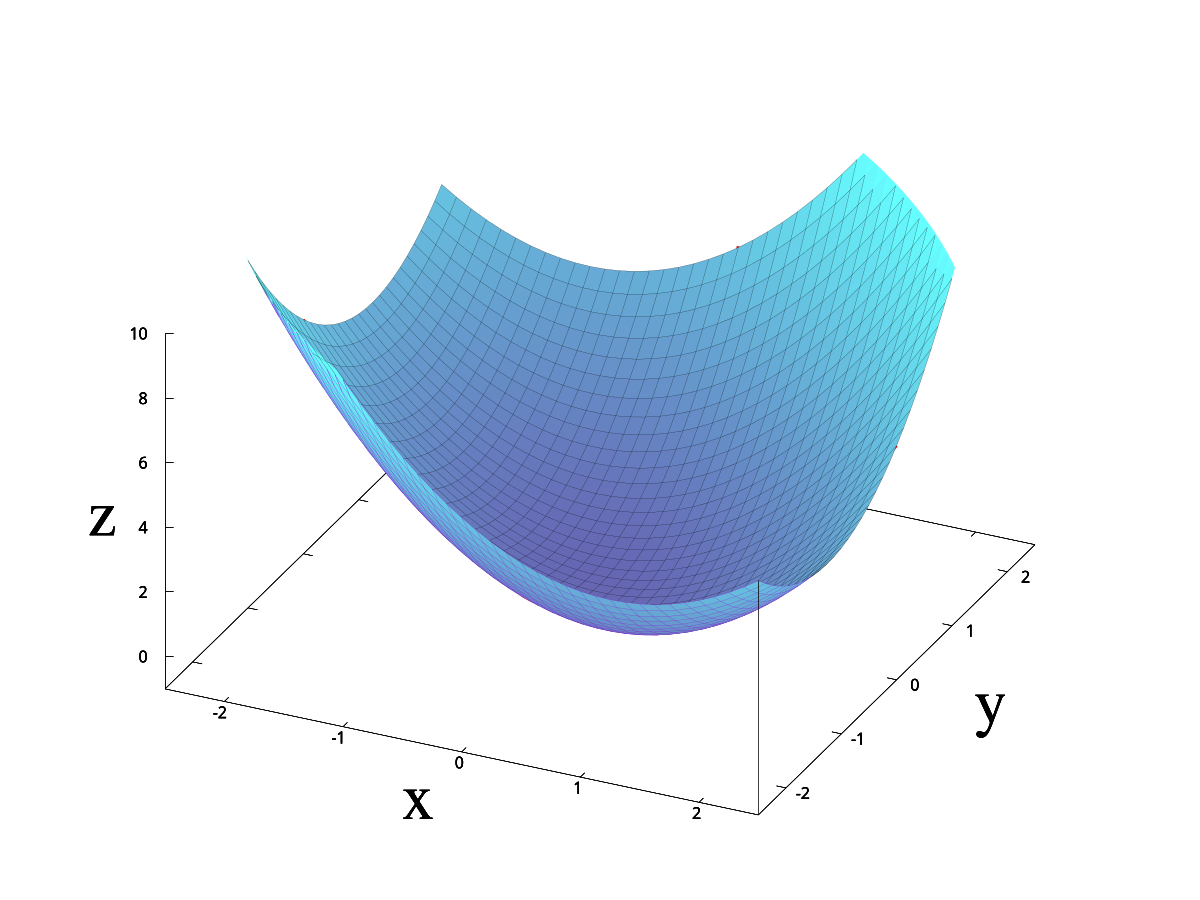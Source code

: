 set term svg size 800,600 enhanced font 'Times, 18'
set output 'multivariate_minimum.svg'

set multiplot

set xlabel "x"
set ylabel "y"
set zlabel "z"
set xrange [-2.5:2.5]
set yrange [-2.5:2.5]
set zrange [-1.0:10.0]
unset colorbox
set view 50,25
set style fill solid 0.6

set border lw 0.5
unset key
set xlabel font 'Times, 48'
set ylabel font 'Times, 48'
set zlabel font 'Times, 48'

set hidden3d front
set ticslevel 0
set isosamples 20,200

# Draw the grids and intersection curve.
set isosamples 41,41
set palette defined (0 "navy", 10 "cyan")
splot 0.95-1<y && y<1.05-1 ? x*x : -2 w lines lt 7 lw 3
splot 0.95-1<x && x<1.05-1 ? y*y+0.04 : -2 w lines lt 7 lw 3
splot x*x + x*y + y*y w pm3d
splot x*x + x*y + y*y w lines lt 8 lw 0.1
